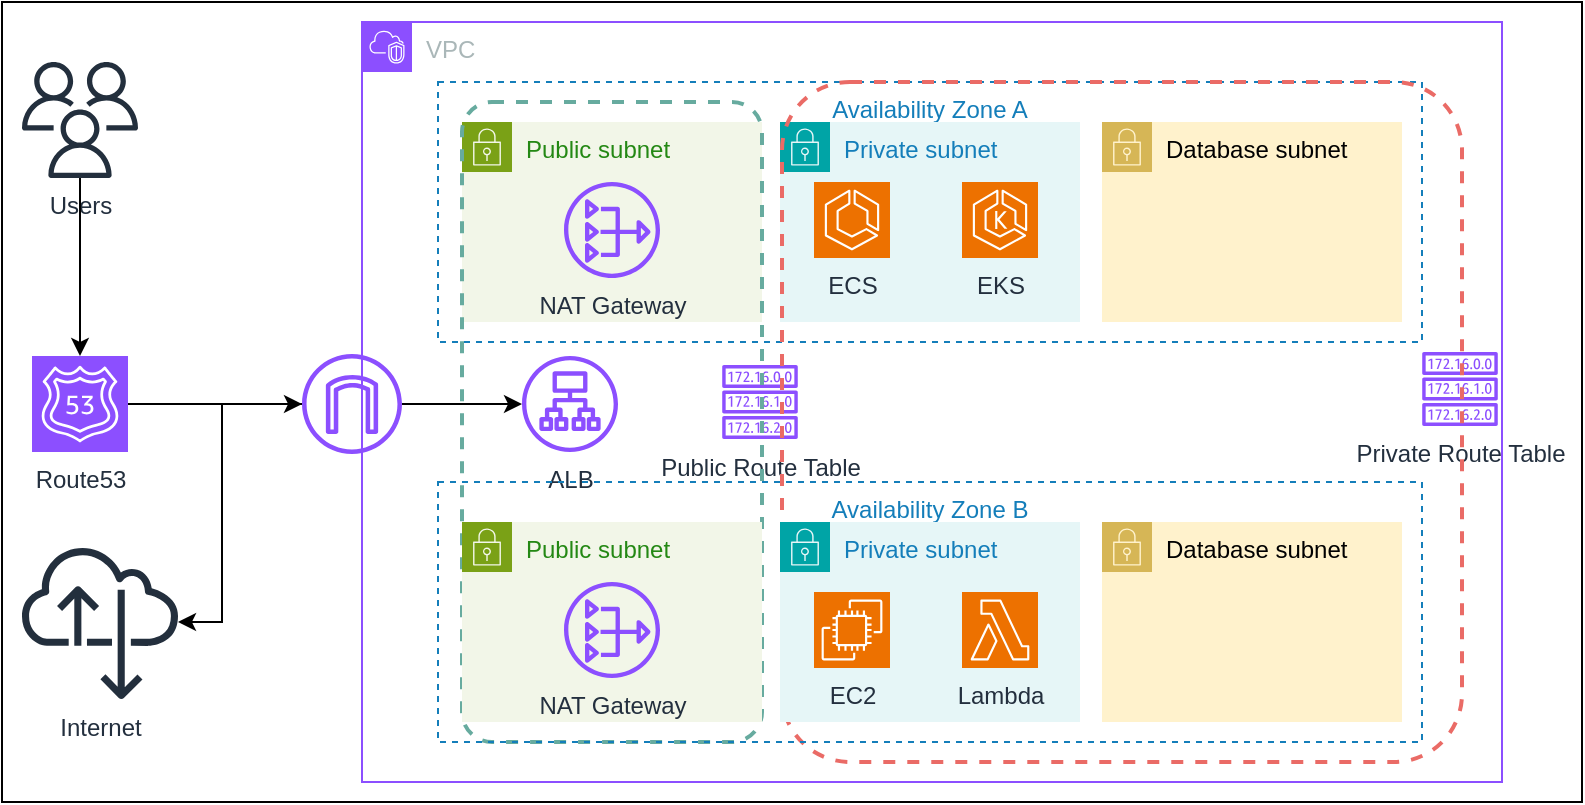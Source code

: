 <mxfile version="26.2.8" pages="2">
  <diagram name="VPC" id="CoSpjQFsRQTJTlUfrRXI">
    <mxGraphModel dx="1044" dy="527" grid="1" gridSize="10" guides="1" tooltips="1" connect="1" arrows="1" fold="1" page="1" pageScale="1" pageWidth="850" pageHeight="1100" math="0" shadow="0">
      <root>
        <mxCell id="0" />
        <mxCell id="1" parent="0" />
        <mxCell id="-P_qA9kMtlpoEuiQv5Zm-1" value="" style="rounded=0;whiteSpace=wrap;html=1;" parent="1" vertex="1">
          <mxGeometry y="60" width="790" height="400" as="geometry" />
        </mxCell>
        <mxCell id="-P_qA9kMtlpoEuiQv5Zm-2" value="VPC" style="points=[[0,0],[0.25,0],[0.5,0],[0.75,0],[1,0],[1,0.25],[1,0.5],[1,0.75],[1,1],[0.75,1],[0.5,1],[0.25,1],[0,1],[0,0.75],[0,0.5],[0,0.25]];outlineConnect=0;gradientColor=none;html=1;whiteSpace=wrap;fontSize=12;fontStyle=0;container=1;pointerEvents=0;collapsible=0;recursiveResize=0;shape=mxgraph.aws4.group;grIcon=mxgraph.aws4.group_vpc2;strokeColor=#8C4FFF;fillColor=none;verticalAlign=top;align=left;spacingLeft=30;fontColor=#AAB7B8;dashed=0;" parent="1" vertex="1">
          <mxGeometry x="180" y="70" width="570" height="380" as="geometry" />
        </mxCell>
        <mxCell id="-P_qA9kMtlpoEuiQv5Zm-6" value="Availability Zone A" style="fillColor=none;strokeColor=#147EBA;dashed=1;verticalAlign=top;fontStyle=0;fontColor=#147EBA;whiteSpace=wrap;html=1;" parent="-P_qA9kMtlpoEuiQv5Zm-2" vertex="1">
          <mxGeometry x="38" y="30" width="492" height="130" as="geometry" />
        </mxCell>
        <mxCell id="-P_qA9kMtlpoEuiQv5Zm-10" value="Public subnet" style="points=[[0,0],[0.25,0],[0.5,0],[0.75,0],[1,0],[1,0.25],[1,0.5],[1,0.75],[1,1],[0.75,1],[0.5,1],[0.25,1],[0,1],[0,0.75],[0,0.5],[0,0.25]];outlineConnect=0;gradientColor=none;html=1;whiteSpace=wrap;fontSize=12;fontStyle=0;container=1;pointerEvents=0;collapsible=0;recursiveResize=0;shape=mxgraph.aws4.group;grIcon=mxgraph.aws4.group_security_group;grStroke=0;strokeColor=#7AA116;fillColor=#F2F6E8;verticalAlign=top;align=left;spacingLeft=30;fontColor=#248814;dashed=0;" parent="-P_qA9kMtlpoEuiQv5Zm-2" vertex="1">
          <mxGeometry x="50" y="50" width="150" height="100" as="geometry" />
        </mxCell>
        <mxCell id="-P_qA9kMtlpoEuiQv5Zm-20" value="NAT Gateway" style="sketch=0;outlineConnect=0;fontColor=#232F3E;gradientColor=none;fillColor=#8C4FFF;strokeColor=none;dashed=0;verticalLabelPosition=bottom;verticalAlign=top;align=center;html=1;fontSize=12;fontStyle=0;aspect=fixed;pointerEvents=1;shape=mxgraph.aws4.nat_gateway;" parent="-P_qA9kMtlpoEuiQv5Zm-10" vertex="1">
          <mxGeometry x="51" y="30" width="48" height="48" as="geometry" />
        </mxCell>
        <mxCell id="-P_qA9kMtlpoEuiQv5Zm-12" value="Private subnet" style="points=[[0,0],[0.25,0],[0.5,0],[0.75,0],[1,0],[1,0.25],[1,0.5],[1,0.75],[1,1],[0.75,1],[0.5,1],[0.25,1],[0,1],[0,0.75],[0,0.5],[0,0.25]];outlineConnect=0;gradientColor=none;html=1;whiteSpace=wrap;fontSize=12;fontStyle=0;container=1;pointerEvents=0;collapsible=0;recursiveResize=0;shape=mxgraph.aws4.group;grIcon=mxgraph.aws4.group_security_group;grStroke=0;strokeColor=#00A4A6;fillColor=#E6F6F7;verticalAlign=top;align=left;spacingLeft=30;fontColor=#147EBA;dashed=0;" parent="-P_qA9kMtlpoEuiQv5Zm-2" vertex="1">
          <mxGeometry x="209" y="50" width="150" height="100" as="geometry" />
        </mxCell>
        <mxCell id="-P_qA9kMtlpoEuiQv5Zm-22" value="ECS" style="sketch=0;points=[[0,0,0],[0.25,0,0],[0.5,0,0],[0.75,0,0],[1,0,0],[0,1,0],[0.25,1,0],[0.5,1,0],[0.75,1,0],[1,1,0],[0,0.25,0],[0,0.5,0],[0,0.75,0],[1,0.25,0],[1,0.5,0],[1,0.75,0]];outlineConnect=0;fontColor=#232F3E;fillColor=#ED7100;strokeColor=#ffffff;dashed=0;verticalLabelPosition=bottom;verticalAlign=top;align=center;html=1;fontSize=12;fontStyle=0;aspect=fixed;shape=mxgraph.aws4.resourceIcon;resIcon=mxgraph.aws4.ecs;" parent="-P_qA9kMtlpoEuiQv5Zm-12" vertex="1">
          <mxGeometry x="17" y="30" width="38" height="38" as="geometry" />
        </mxCell>
        <mxCell id="-P_qA9kMtlpoEuiQv5Zm-23" value="EKS" style="sketch=0;points=[[0,0,0],[0.25,0,0],[0.5,0,0],[0.75,0,0],[1,0,0],[0,1,0],[0.25,1,0],[0.5,1,0],[0.75,1,0],[1,1,0],[0,0.25,0],[0,0.5,0],[0,0.75,0],[1,0.25,0],[1,0.5,0],[1,0.75,0]];outlineConnect=0;fontColor=#232F3E;fillColor=#ED7100;strokeColor=#ffffff;dashed=0;verticalLabelPosition=bottom;verticalAlign=top;align=center;html=1;fontSize=12;fontStyle=0;aspect=fixed;shape=mxgraph.aws4.resourceIcon;resIcon=mxgraph.aws4.eks;" parent="-P_qA9kMtlpoEuiQv5Zm-12" vertex="1">
          <mxGeometry x="91" y="30" width="38" height="38" as="geometry" />
        </mxCell>
        <mxCell id="-P_qA9kMtlpoEuiQv5Zm-13" value="Database subnet" style="points=[[0,0],[0.25,0],[0.5,0],[0.75,0],[1,0],[1,0.25],[1,0.5],[1,0.75],[1,1],[0.75,1],[0.5,1],[0.25,1],[0,1],[0,0.75],[0,0.5],[0,0.25]];outlineConnect=0;html=1;whiteSpace=wrap;fontSize=12;fontStyle=0;container=1;pointerEvents=0;collapsible=0;recursiveResize=0;shape=mxgraph.aws4.group;grIcon=mxgraph.aws4.group_security_group;grStroke=0;strokeColor=#d6b656;fillColor=#fff2cc;verticalAlign=top;align=left;spacingLeft=30;dashed=0;" parent="-P_qA9kMtlpoEuiQv5Zm-2" vertex="1">
          <mxGeometry x="370" y="50" width="150" height="100" as="geometry" />
        </mxCell>
        <mxCell id="-P_qA9kMtlpoEuiQv5Zm-18" value="Public Route Table" style="sketch=0;outlineConnect=0;fontColor=#232F3E;gradientColor=none;fillColor=#8C4FFF;strokeColor=none;dashed=0;verticalLabelPosition=bottom;verticalAlign=top;align=center;html=1;fontSize=12;fontStyle=0;aspect=fixed;pointerEvents=1;shape=mxgraph.aws4.route_table;" parent="-P_qA9kMtlpoEuiQv5Zm-2" vertex="1">
          <mxGeometry x="180" y="171.49" width="38" height="37.03" as="geometry" />
        </mxCell>
        <mxCell id="-P_qA9kMtlpoEuiQv5Zm-19" value="Private Route Table" style="sketch=0;outlineConnect=0;fontColor=#232F3E;gradientColor=none;fillColor=#8C4FFF;strokeColor=none;dashed=0;verticalLabelPosition=bottom;verticalAlign=top;align=center;html=1;fontSize=12;fontStyle=0;aspect=fixed;pointerEvents=1;shape=mxgraph.aws4.route_table;" parent="-P_qA9kMtlpoEuiQv5Zm-2" vertex="1">
          <mxGeometry x="530" y="165.0" width="38" height="37.03" as="geometry" />
        </mxCell>
        <mxCell id="-P_qA9kMtlpoEuiQv5Zm-27" value="" style="rounded=1;arcSize=10;dashed=1;strokeColor=#67AB9F;fillColor=none;gradientColor=none;strokeWidth=2;" parent="-P_qA9kMtlpoEuiQv5Zm-2" vertex="1">
          <mxGeometry x="50" y="40" width="150" height="320" as="geometry" />
        </mxCell>
        <mxCell id="-P_qA9kMtlpoEuiQv5Zm-28" value="" style="rounded=1;arcSize=10;dashed=1;strokeColor=#EA6B66;fillColor=none;gradientColor=none;strokeWidth=2;" parent="-P_qA9kMtlpoEuiQv5Zm-2" vertex="1">
          <mxGeometry x="210" y="30" width="340" height="340" as="geometry" />
        </mxCell>
        <mxCell id="-P_qA9kMtlpoEuiQv5Zm-33" style="edgeStyle=orthogonalEdgeStyle;rounded=0;orthogonalLoop=1;jettySize=auto;html=1;" parent="-P_qA9kMtlpoEuiQv5Zm-2" source="-P_qA9kMtlpoEuiQv5Zm-5" target="-P_qA9kMtlpoEuiQv5Zm-32" edge="1">
          <mxGeometry relative="1" as="geometry" />
        </mxCell>
        <mxCell id="-P_qA9kMtlpoEuiQv5Zm-5" value="" style="sketch=0;outlineConnect=0;fontColor=#232F3E;gradientColor=none;fillColor=#8C4FFF;strokeColor=none;dashed=0;verticalLabelPosition=bottom;verticalAlign=top;align=center;html=1;fontSize=12;fontStyle=0;aspect=fixed;pointerEvents=1;shape=mxgraph.aws4.internet_gateway;" parent="-P_qA9kMtlpoEuiQv5Zm-2" vertex="1">
          <mxGeometry x="-30" y="166" width="50" height="50" as="geometry" />
        </mxCell>
        <mxCell id="-P_qA9kMtlpoEuiQv5Zm-32" value="ALB" style="sketch=0;outlineConnect=0;fontColor=#232F3E;gradientColor=none;fillColor=#8C4FFF;strokeColor=none;dashed=0;verticalLabelPosition=bottom;verticalAlign=top;align=center;html=1;fontSize=12;fontStyle=0;aspect=fixed;pointerEvents=1;shape=mxgraph.aws4.application_load_balancer;" parent="-P_qA9kMtlpoEuiQv5Zm-2" vertex="1">
          <mxGeometry x="80" y="167" width="48" height="48" as="geometry" />
        </mxCell>
        <mxCell id="-P_qA9kMtlpoEuiQv5Zm-3" value="Users" style="sketch=0;outlineConnect=0;fontColor=#232F3E;gradientColor=none;fillColor=#232F3D;strokeColor=none;dashed=0;verticalLabelPosition=bottom;verticalAlign=top;align=center;html=1;fontSize=12;fontStyle=0;aspect=fixed;pointerEvents=1;shape=mxgraph.aws4.users;" parent="1" vertex="1">
          <mxGeometry x="10" y="90" width="58" height="58" as="geometry" />
        </mxCell>
        <mxCell id="-P_qA9kMtlpoEuiQv5Zm-4" value="Internet" style="sketch=0;outlineConnect=0;fontColor=#232F3E;gradientColor=none;fillColor=#232F3D;strokeColor=none;dashed=0;verticalLabelPosition=bottom;verticalAlign=top;align=center;html=1;fontSize=12;fontStyle=0;aspect=fixed;pointerEvents=1;shape=mxgraph.aws4.internet_alt22;" parent="1" vertex="1">
          <mxGeometry x="10" y="331" width="78" height="78" as="geometry" />
        </mxCell>
        <mxCell id="-P_qA9kMtlpoEuiQv5Zm-9" value="Availability Zone B" style="fillColor=none;strokeColor=#147EBA;dashed=1;verticalAlign=top;fontStyle=0;fontColor=#147EBA;whiteSpace=wrap;html=1;" parent="1" vertex="1">
          <mxGeometry x="218" y="300" width="492" height="130" as="geometry" />
        </mxCell>
        <mxCell id="-P_qA9kMtlpoEuiQv5Zm-15" value="Public subnet" style="points=[[0,0],[0.25,0],[0.5,0],[0.75,0],[1,0],[1,0.25],[1,0.5],[1,0.75],[1,1],[0.75,1],[0.5,1],[0.25,1],[0,1],[0,0.75],[0,0.5],[0,0.25]];outlineConnect=0;gradientColor=none;html=1;whiteSpace=wrap;fontSize=12;fontStyle=0;container=1;pointerEvents=0;collapsible=0;recursiveResize=0;shape=mxgraph.aws4.group;grIcon=mxgraph.aws4.group_security_group;grStroke=0;strokeColor=#7AA116;fillColor=#F2F6E8;verticalAlign=top;align=left;spacingLeft=30;fontColor=#248814;dashed=0;" parent="1" vertex="1">
          <mxGeometry x="230" y="320" width="150" height="100" as="geometry" />
        </mxCell>
        <mxCell id="-P_qA9kMtlpoEuiQv5Zm-21" value="NAT Gateway" style="sketch=0;outlineConnect=0;fontColor=#232F3E;gradientColor=none;fillColor=#8C4FFF;strokeColor=none;dashed=0;verticalLabelPosition=bottom;verticalAlign=top;align=center;html=1;fontSize=12;fontStyle=0;aspect=fixed;pointerEvents=1;shape=mxgraph.aws4.nat_gateway;" parent="-P_qA9kMtlpoEuiQv5Zm-15" vertex="1">
          <mxGeometry x="51" y="30" width="48" height="48" as="geometry" />
        </mxCell>
        <mxCell id="-P_qA9kMtlpoEuiQv5Zm-16" value="Private subnet" style="points=[[0,0],[0.25,0],[0.5,0],[0.75,0],[1,0],[1,0.25],[1,0.5],[1,0.75],[1,1],[0.75,1],[0.5,1],[0.25,1],[0,1],[0,0.75],[0,0.5],[0,0.25]];outlineConnect=0;gradientColor=none;html=1;whiteSpace=wrap;fontSize=12;fontStyle=0;container=1;pointerEvents=0;collapsible=0;recursiveResize=0;shape=mxgraph.aws4.group;grIcon=mxgraph.aws4.group_security_group;grStroke=0;strokeColor=#00A4A6;fillColor=#E6F6F7;verticalAlign=top;align=left;spacingLeft=30;fontColor=#147EBA;dashed=0;" parent="1" vertex="1">
          <mxGeometry x="389" y="320" width="150" height="100" as="geometry" />
        </mxCell>
        <mxCell id="-P_qA9kMtlpoEuiQv5Zm-24" value="EC2" style="sketch=0;points=[[0,0,0],[0.25,0,0],[0.5,0,0],[0.75,0,0],[1,0,0],[0,1,0],[0.25,1,0],[0.5,1,0],[0.75,1,0],[1,1,0],[0,0.25,0],[0,0.5,0],[0,0.75,0],[1,0.25,0],[1,0.5,0],[1,0.75,0]];outlineConnect=0;fontColor=#232F3E;fillColor=#ED7100;strokeColor=#ffffff;dashed=0;verticalLabelPosition=bottom;verticalAlign=top;align=center;html=1;fontSize=12;fontStyle=0;aspect=fixed;shape=mxgraph.aws4.resourceIcon;resIcon=mxgraph.aws4.ec2;" parent="-P_qA9kMtlpoEuiQv5Zm-16" vertex="1">
          <mxGeometry x="17" y="35" width="38" height="38" as="geometry" />
        </mxCell>
        <mxCell id="-P_qA9kMtlpoEuiQv5Zm-25" value="Lambda" style="sketch=0;points=[[0,0,0],[0.25,0,0],[0.5,0,0],[0.75,0,0],[1,0,0],[0,1,0],[0.25,1,0],[0.5,1,0],[0.75,1,0],[1,1,0],[0,0.25,0],[0,0.5,0],[0,0.75,0],[1,0.25,0],[1,0.5,0],[1,0.75,0]];outlineConnect=0;fontColor=#232F3E;fillColor=#ED7100;strokeColor=#ffffff;dashed=0;verticalLabelPosition=bottom;verticalAlign=top;align=center;html=1;fontSize=12;fontStyle=0;aspect=fixed;shape=mxgraph.aws4.resourceIcon;resIcon=mxgraph.aws4.lambda;" parent="-P_qA9kMtlpoEuiQv5Zm-16" vertex="1">
          <mxGeometry x="91" y="35" width="38" height="38" as="geometry" />
        </mxCell>
        <mxCell id="-P_qA9kMtlpoEuiQv5Zm-17" value="Database subnet" style="points=[[0,0],[0.25,0],[0.5,0],[0.75,0],[1,0],[1,0.25],[1,0.5],[1,0.75],[1,1],[0.75,1],[0.5,1],[0.25,1],[0,1],[0,0.75],[0,0.5],[0,0.25]];outlineConnect=0;html=1;whiteSpace=wrap;fontSize=12;fontStyle=0;container=1;pointerEvents=0;collapsible=0;recursiveResize=0;shape=mxgraph.aws4.group;grIcon=mxgraph.aws4.group_security_group;grStroke=0;strokeColor=#d6b656;fillColor=#fff2cc;verticalAlign=top;align=left;spacingLeft=30;dashed=0;" parent="1" vertex="1">
          <mxGeometry x="550" y="320" width="150" height="100" as="geometry" />
        </mxCell>
        <mxCell id="-P_qA9kMtlpoEuiQv5Zm-31" style="edgeStyle=orthogonalEdgeStyle;rounded=0;orthogonalLoop=1;jettySize=auto;html=1;" parent="1" source="-P_qA9kMtlpoEuiQv5Zm-29" target="-P_qA9kMtlpoEuiQv5Zm-5" edge="1">
          <mxGeometry relative="1" as="geometry" />
        </mxCell>
        <mxCell id="-P_qA9kMtlpoEuiQv5Zm-29" value="Route53" style="sketch=0;points=[[0,0,0],[0.25,0,0],[0.5,0,0],[0.75,0,0],[1,0,0],[0,1,0],[0.25,1,0],[0.5,1,0],[0.75,1,0],[1,1,0],[0,0.25,0],[0,0.5,0],[0,0.75,0],[1,0.25,0],[1,0.5,0],[1,0.75,0]];outlineConnect=0;fontColor=#232F3E;fillColor=#8C4FFF;strokeColor=#ffffff;dashed=0;verticalLabelPosition=bottom;verticalAlign=top;align=center;html=1;fontSize=12;fontStyle=0;aspect=fixed;shape=mxgraph.aws4.resourceIcon;resIcon=mxgraph.aws4.route_53;" parent="1" vertex="1">
          <mxGeometry x="15" y="237" width="48" height="48" as="geometry" />
        </mxCell>
        <mxCell id="-P_qA9kMtlpoEuiQv5Zm-30" style="edgeStyle=orthogonalEdgeStyle;rounded=0;orthogonalLoop=1;jettySize=auto;html=1;entryX=0.5;entryY=0;entryDx=0;entryDy=0;entryPerimeter=0;" parent="1" source="-P_qA9kMtlpoEuiQv5Zm-3" target="-P_qA9kMtlpoEuiQv5Zm-29" edge="1">
          <mxGeometry relative="1" as="geometry" />
        </mxCell>
        <mxCell id="-P_qA9kMtlpoEuiQv5Zm-34" style="edgeStyle=orthogonalEdgeStyle;rounded=0;orthogonalLoop=1;jettySize=auto;html=1;" parent="1" source="-P_qA9kMtlpoEuiQv5Zm-5" target="-P_qA9kMtlpoEuiQv5Zm-4" edge="1">
          <mxGeometry relative="1" as="geometry">
            <Array as="points">
              <mxPoint x="110" y="261" />
              <mxPoint x="110" y="370" />
            </Array>
          </mxGeometry>
        </mxCell>
      </root>
    </mxGraphModel>
  </diagram>
  <diagram id="C86FLDFiJo1HTBHV2Ywq" name="EKS-EC2">
    <mxGraphModel dx="1044" dy="527" grid="1" gridSize="10" guides="1" tooltips="1" connect="1" arrows="1" fold="1" page="1" pageScale="1" pageWidth="850" pageHeight="1100" math="0" shadow="0">
      <root>
        <mxCell id="0" />
        <mxCell id="1" parent="0" />
      </root>
    </mxGraphModel>
  </diagram>
</mxfile>
